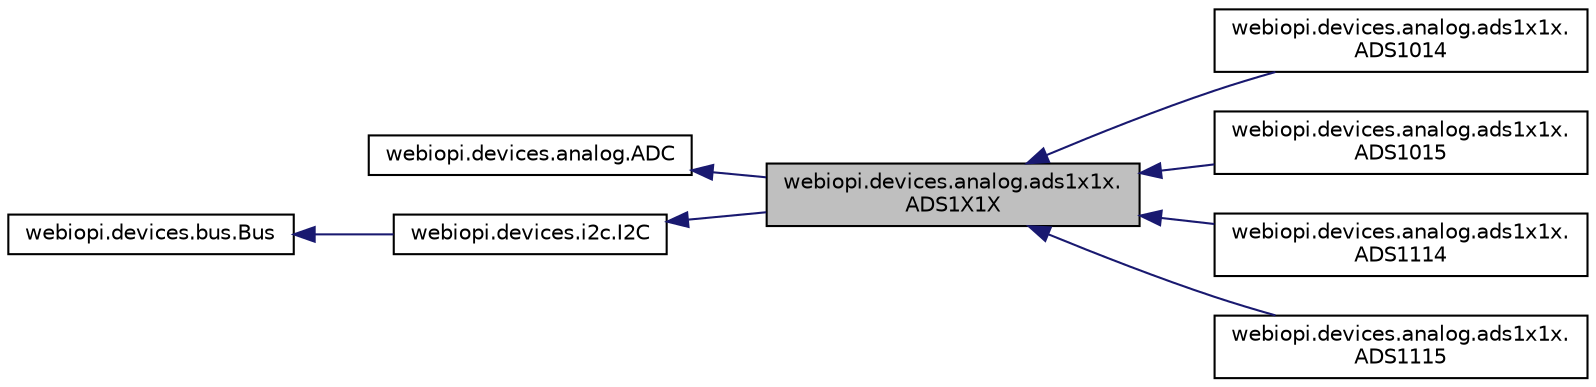 digraph "webiopi.devices.analog.ads1x1x.ADS1X1X"
{
  edge [fontname="Helvetica",fontsize="10",labelfontname="Helvetica",labelfontsize="10"];
  node [fontname="Helvetica",fontsize="10",shape=record];
  rankdir="LR";
  Node1 [label="webiopi.devices.analog.ads1x1x.\lADS1X1X",height=0.2,width=0.4,color="black", fillcolor="grey75", style="filled", fontcolor="black"];
  Node2 -> Node1 [dir="back",color="midnightblue",fontsize="10",style="solid",fontname="Helvetica"];
  Node2 [label="webiopi.devices.analog.ADC",height=0.2,width=0.4,color="black", fillcolor="white", style="filled",URL="$classwebiopi_1_1devices_1_1analog_1_1ADC.html"];
  Node3 -> Node1 [dir="back",color="midnightblue",fontsize="10",style="solid",fontname="Helvetica"];
  Node3 [label="webiopi.devices.i2c.I2C",height=0.2,width=0.4,color="black", fillcolor="white", style="filled",URL="$classwebiopi_1_1devices_1_1i2c_1_1I2C.html"];
  Node4 -> Node3 [dir="back",color="midnightblue",fontsize="10",style="solid",fontname="Helvetica"];
  Node4 [label="webiopi.devices.bus.Bus",height=0.2,width=0.4,color="black", fillcolor="white", style="filled",URL="$classwebiopi_1_1devices_1_1bus_1_1Bus.html"];
  Node1 -> Node5 [dir="back",color="midnightblue",fontsize="10",style="solid",fontname="Helvetica"];
  Node5 [label="webiopi.devices.analog.ads1x1x.\lADS1014",height=0.2,width=0.4,color="black", fillcolor="white", style="filled",URL="$classwebiopi_1_1devices_1_1analog_1_1ads1x1x_1_1ADS1014.html"];
  Node1 -> Node6 [dir="back",color="midnightblue",fontsize="10",style="solid",fontname="Helvetica"];
  Node6 [label="webiopi.devices.analog.ads1x1x.\lADS1015",height=0.2,width=0.4,color="black", fillcolor="white", style="filled",URL="$classwebiopi_1_1devices_1_1analog_1_1ads1x1x_1_1ADS1015.html"];
  Node1 -> Node7 [dir="back",color="midnightblue",fontsize="10",style="solid",fontname="Helvetica"];
  Node7 [label="webiopi.devices.analog.ads1x1x.\lADS1114",height=0.2,width=0.4,color="black", fillcolor="white", style="filled",URL="$classwebiopi_1_1devices_1_1analog_1_1ads1x1x_1_1ADS1114.html"];
  Node1 -> Node8 [dir="back",color="midnightblue",fontsize="10",style="solid",fontname="Helvetica"];
  Node8 [label="webiopi.devices.analog.ads1x1x.\lADS1115",height=0.2,width=0.4,color="black", fillcolor="white", style="filled",URL="$classwebiopi_1_1devices_1_1analog_1_1ads1x1x_1_1ADS1115.html"];
}
